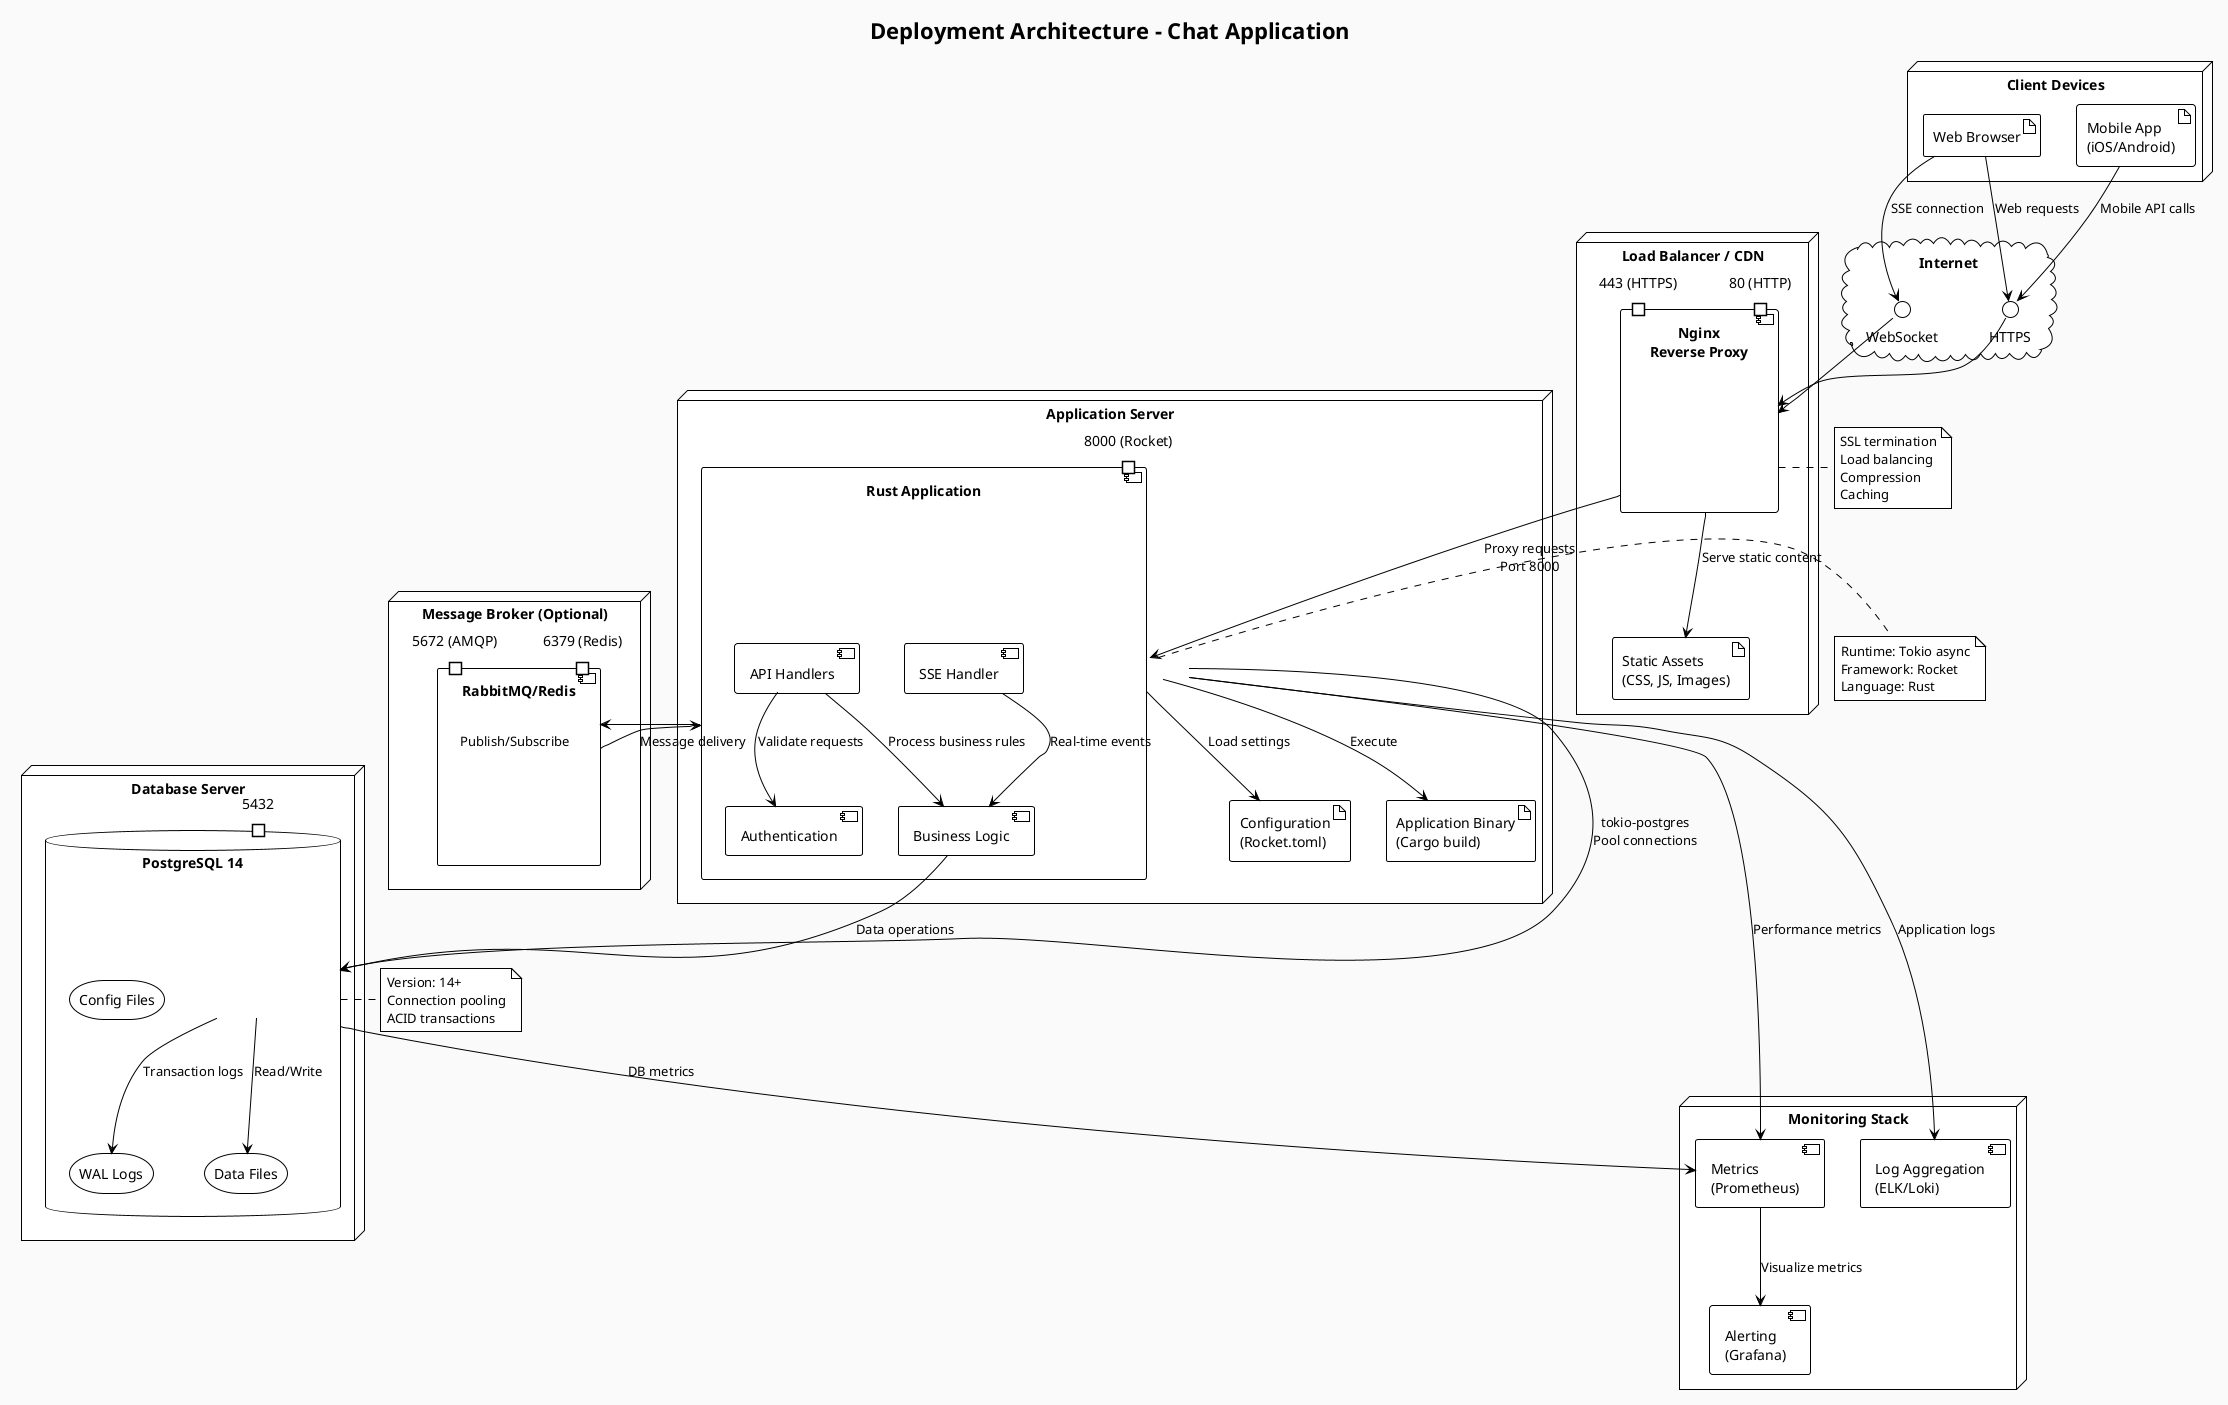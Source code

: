 @startuml deployment
!theme plain
title Deployment Architecture - Chat Application

skinparam backgroundColor #FAFAFA

node "Client Devices" {
    artifact "Mobile App\n(iOS/Android)" as MobileClient
    artifact "Web Browser" as WebClient
}

cloud "Internet" {
    interface HTTPS
    interface WebSocket
}

node "Load Balancer / CDN" {
    component "Nginx\nReverse Proxy" as Nginx {
        port "443 (HTTPS)" as HTTPS_PORT
        port "80 (HTTP)" as HTTP_PORT
    }
    artifact "Static Assets\n(CSS, JS, Images)" as StaticFiles
}

node "Application Server" {
    component "Rust Application" as RustApp {
        port "8000 (Rocket)" as ROCKET_PORT
        component "API Handlers" as APIHandlers
        component "SSE Handler" as SSEHandler
        component "Authentication" as Auth
        component "Business Logic" as BusinessLogic
    }
    
    artifact "Application Binary\n(Cargo build)" as AppBinary
    artifact "Configuration\n(Rocket.toml)" as Config
}

node "Database Server" {
    database "PostgreSQL 14" as PostgresDB {
        port "5432" as PG_PORT
        storage "Data Files" as DataFiles
        storage "WAL Logs" as WALLogs
        storage "Config Files" as PGConfig
    }
}

node "Message Broker (Optional)" {
    component "RabbitMQ/Redis" as MessageBroker {
        port "5672 (AMQP)" as AMQP_PORT
        port "6379 (Redis)" as REDIS_PORT
    }
}

node "Monitoring Stack" {
    component "Log Aggregation\n(ELK/Loki)" as LogSystem
    component "Metrics\n(Prometheus)" as MetricsSystem
    component "Alerting\n(Grafana)" as AlertSystem
}

' Client connections
MobileClient --> HTTPS : Mobile API calls
WebClient --> HTTPS : Web requests
WebClient --> WebSocket : SSE connection

' Load balancer
HTTPS --> Nginx
WebSocket --> Nginx
Nginx --> StaticFiles : Serve static content

' Application layer
Nginx --> RustApp : Proxy requests\nPort 8000
RustApp --> AppBinary : Execute
RustApp --> Config : Load settings

' Database connections
RustApp --> PostgresDB : tokio-postgres\nPool connections
PostgresDB --> DataFiles : Read/Write
PostgresDB --> WALLogs : Transaction logs

' Message broker
RustApp --> MessageBroker : Publish/Subscribe
MessageBroker --> RustApp : Message delivery

' Monitoring
RustApp --> LogSystem : Application logs
RustApp --> MetricsSystem : Performance metrics
PostgresDB --> MetricsSystem : DB metrics
MetricsSystem --> AlertSystem : Visualize metrics

' Internal app components
APIHandlers --> Auth : Validate requests
APIHandlers --> BusinessLogic : Process business rules
SSEHandler --> BusinessLogic : Real-time events
BusinessLogic --> PostgresDB : Data operations

note right of RustApp : Runtime: Tokio async\nFramework: Rocket\nLanguage: Rust
note right of PostgresDB : Version: 14+\nConnection pooling\nACID transactions
note right of Nginx : SSL termination\nLoad balancing\nCompression\nCaching

@enduml
